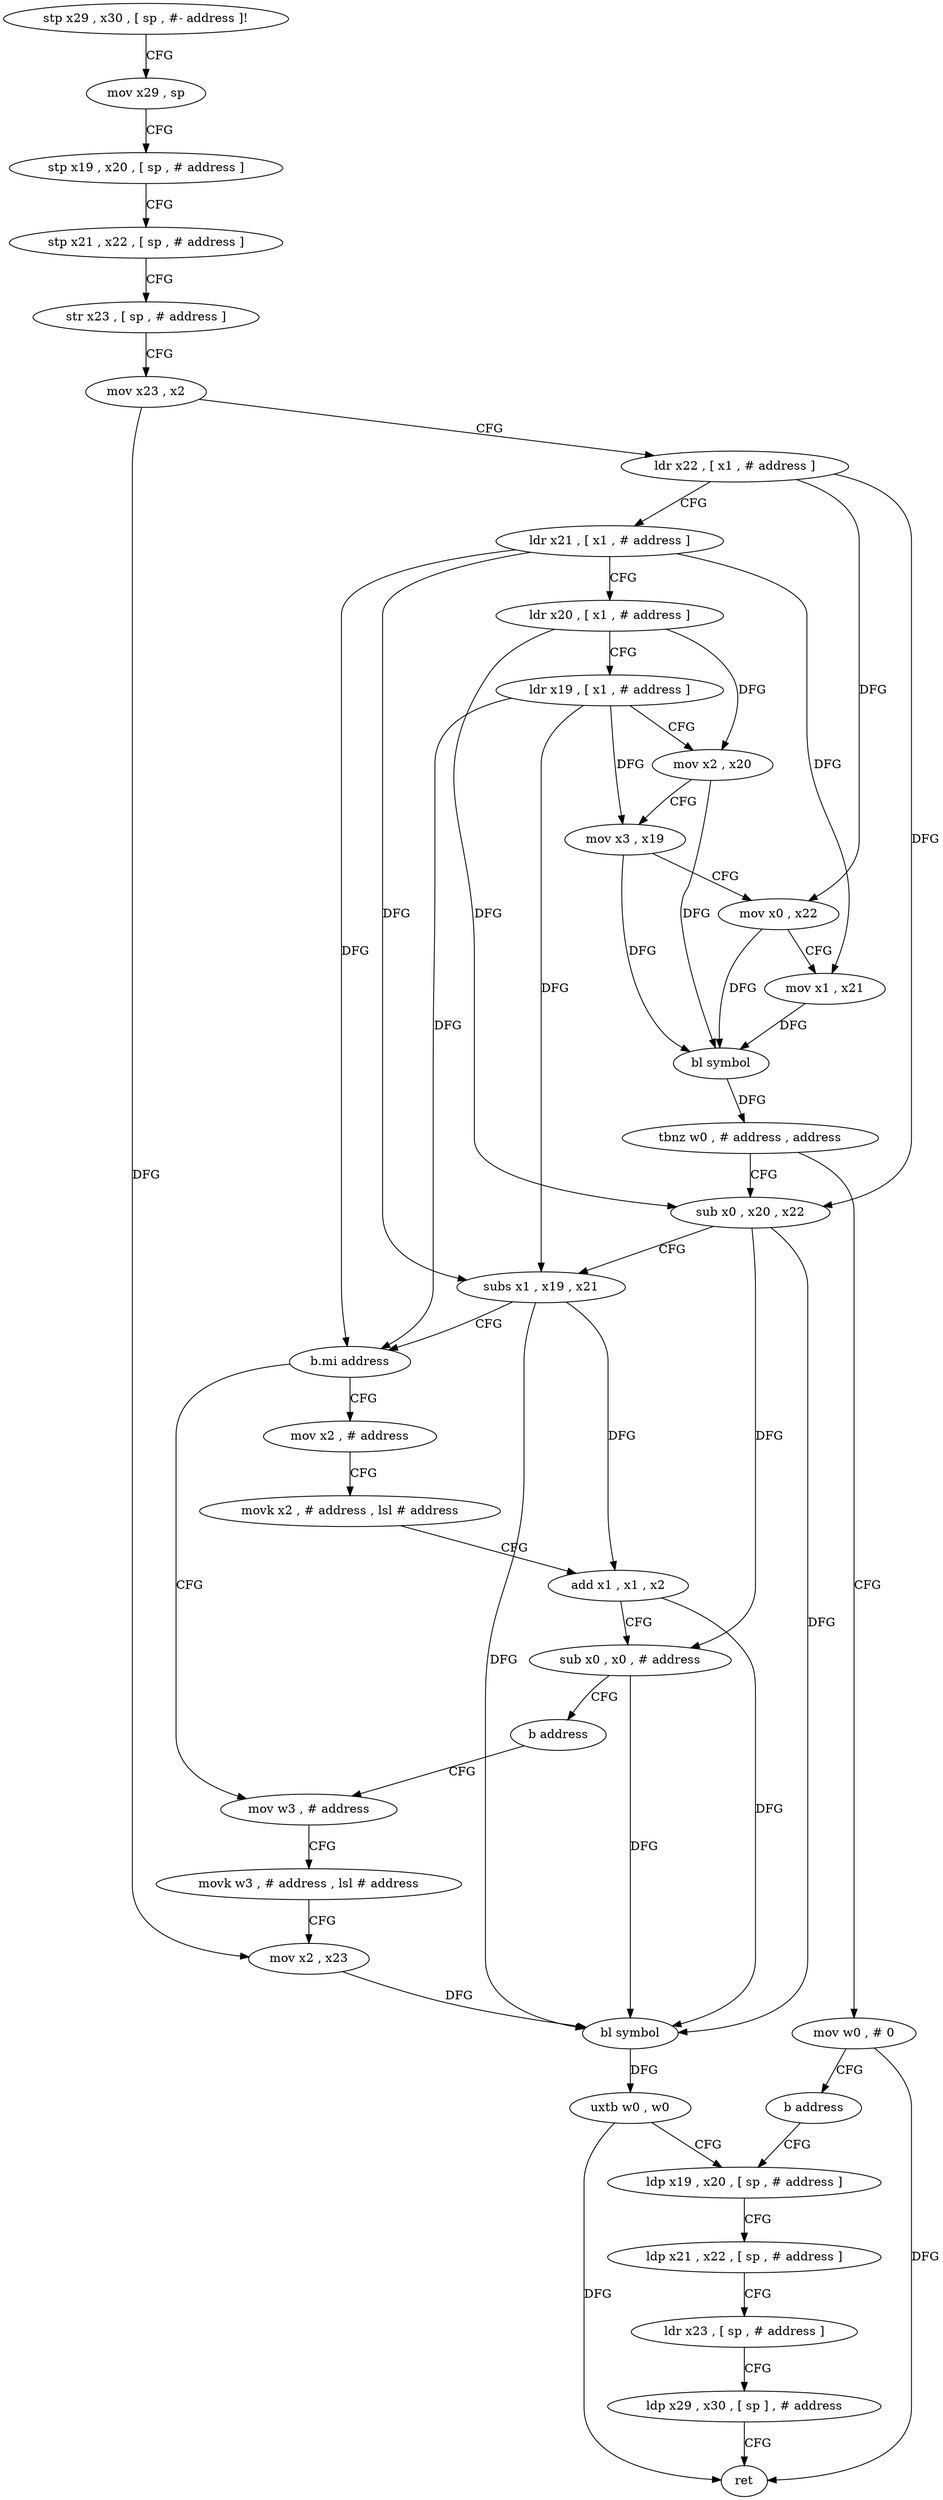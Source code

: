 digraph "func" {
"4217272" [label = "stp x29 , x30 , [ sp , #- address ]!" ]
"4217276" [label = "mov x29 , sp" ]
"4217280" [label = "stp x19 , x20 , [ sp , # address ]" ]
"4217284" [label = "stp x21 , x22 , [ sp , # address ]" ]
"4217288" [label = "str x23 , [ sp , # address ]" ]
"4217292" [label = "mov x23 , x2" ]
"4217296" [label = "ldr x22 , [ x1 , # address ]" ]
"4217300" [label = "ldr x21 , [ x1 , # address ]" ]
"4217304" [label = "ldr x20 , [ x1 , # address ]" ]
"4217308" [label = "ldr x19 , [ x1 , # address ]" ]
"4217312" [label = "mov x2 , x20" ]
"4217316" [label = "mov x3 , x19" ]
"4217320" [label = "mov x0 , x22" ]
"4217324" [label = "mov x1 , x21" ]
"4217328" [label = "bl symbol" ]
"4217332" [label = "tbnz w0 , # address , address" ]
"4217408" [label = "mov w0 , # 0" ]
"4217336" [label = "sub x0 , x20 , x22" ]
"4217412" [label = "b address" ]
"4217368" [label = "ldp x19 , x20 , [ sp , # address ]" ]
"4217340" [label = "subs x1 , x19 , x21" ]
"4217344" [label = "b.mi address" ]
"4217388" [label = "mov x2 , # address" ]
"4217348" [label = "mov w3 , # address" ]
"4217372" [label = "ldp x21 , x22 , [ sp , # address ]" ]
"4217376" [label = "ldr x23 , [ sp , # address ]" ]
"4217380" [label = "ldp x29 , x30 , [ sp ] , # address" ]
"4217384" [label = "ret" ]
"4217392" [label = "movk x2 , # address , lsl # address" ]
"4217396" [label = "add x1 , x1 , x2" ]
"4217400" [label = "sub x0 , x0 , # address" ]
"4217404" [label = "b address" ]
"4217352" [label = "movk w3 , # address , lsl # address" ]
"4217356" [label = "mov x2 , x23" ]
"4217360" [label = "bl symbol" ]
"4217364" [label = "uxtb w0 , w0" ]
"4217272" -> "4217276" [ label = "CFG" ]
"4217276" -> "4217280" [ label = "CFG" ]
"4217280" -> "4217284" [ label = "CFG" ]
"4217284" -> "4217288" [ label = "CFG" ]
"4217288" -> "4217292" [ label = "CFG" ]
"4217292" -> "4217296" [ label = "CFG" ]
"4217292" -> "4217356" [ label = "DFG" ]
"4217296" -> "4217300" [ label = "CFG" ]
"4217296" -> "4217320" [ label = "DFG" ]
"4217296" -> "4217336" [ label = "DFG" ]
"4217300" -> "4217304" [ label = "CFG" ]
"4217300" -> "4217324" [ label = "DFG" ]
"4217300" -> "4217340" [ label = "DFG" ]
"4217300" -> "4217344" [ label = "DFG" ]
"4217304" -> "4217308" [ label = "CFG" ]
"4217304" -> "4217312" [ label = "DFG" ]
"4217304" -> "4217336" [ label = "DFG" ]
"4217308" -> "4217312" [ label = "CFG" ]
"4217308" -> "4217316" [ label = "DFG" ]
"4217308" -> "4217340" [ label = "DFG" ]
"4217308" -> "4217344" [ label = "DFG" ]
"4217312" -> "4217316" [ label = "CFG" ]
"4217312" -> "4217328" [ label = "DFG" ]
"4217316" -> "4217320" [ label = "CFG" ]
"4217316" -> "4217328" [ label = "DFG" ]
"4217320" -> "4217324" [ label = "CFG" ]
"4217320" -> "4217328" [ label = "DFG" ]
"4217324" -> "4217328" [ label = "DFG" ]
"4217328" -> "4217332" [ label = "DFG" ]
"4217332" -> "4217408" [ label = "CFG" ]
"4217332" -> "4217336" [ label = "CFG" ]
"4217408" -> "4217412" [ label = "CFG" ]
"4217408" -> "4217384" [ label = "DFG" ]
"4217336" -> "4217340" [ label = "CFG" ]
"4217336" -> "4217400" [ label = "DFG" ]
"4217336" -> "4217360" [ label = "DFG" ]
"4217412" -> "4217368" [ label = "CFG" ]
"4217368" -> "4217372" [ label = "CFG" ]
"4217340" -> "4217344" [ label = "CFG" ]
"4217340" -> "4217396" [ label = "DFG" ]
"4217340" -> "4217360" [ label = "DFG" ]
"4217344" -> "4217388" [ label = "CFG" ]
"4217344" -> "4217348" [ label = "CFG" ]
"4217388" -> "4217392" [ label = "CFG" ]
"4217348" -> "4217352" [ label = "CFG" ]
"4217372" -> "4217376" [ label = "CFG" ]
"4217376" -> "4217380" [ label = "CFG" ]
"4217380" -> "4217384" [ label = "CFG" ]
"4217392" -> "4217396" [ label = "CFG" ]
"4217396" -> "4217400" [ label = "CFG" ]
"4217396" -> "4217360" [ label = "DFG" ]
"4217400" -> "4217404" [ label = "CFG" ]
"4217400" -> "4217360" [ label = "DFG" ]
"4217404" -> "4217348" [ label = "CFG" ]
"4217352" -> "4217356" [ label = "CFG" ]
"4217356" -> "4217360" [ label = "DFG" ]
"4217360" -> "4217364" [ label = "DFG" ]
"4217364" -> "4217368" [ label = "CFG" ]
"4217364" -> "4217384" [ label = "DFG" ]
}
